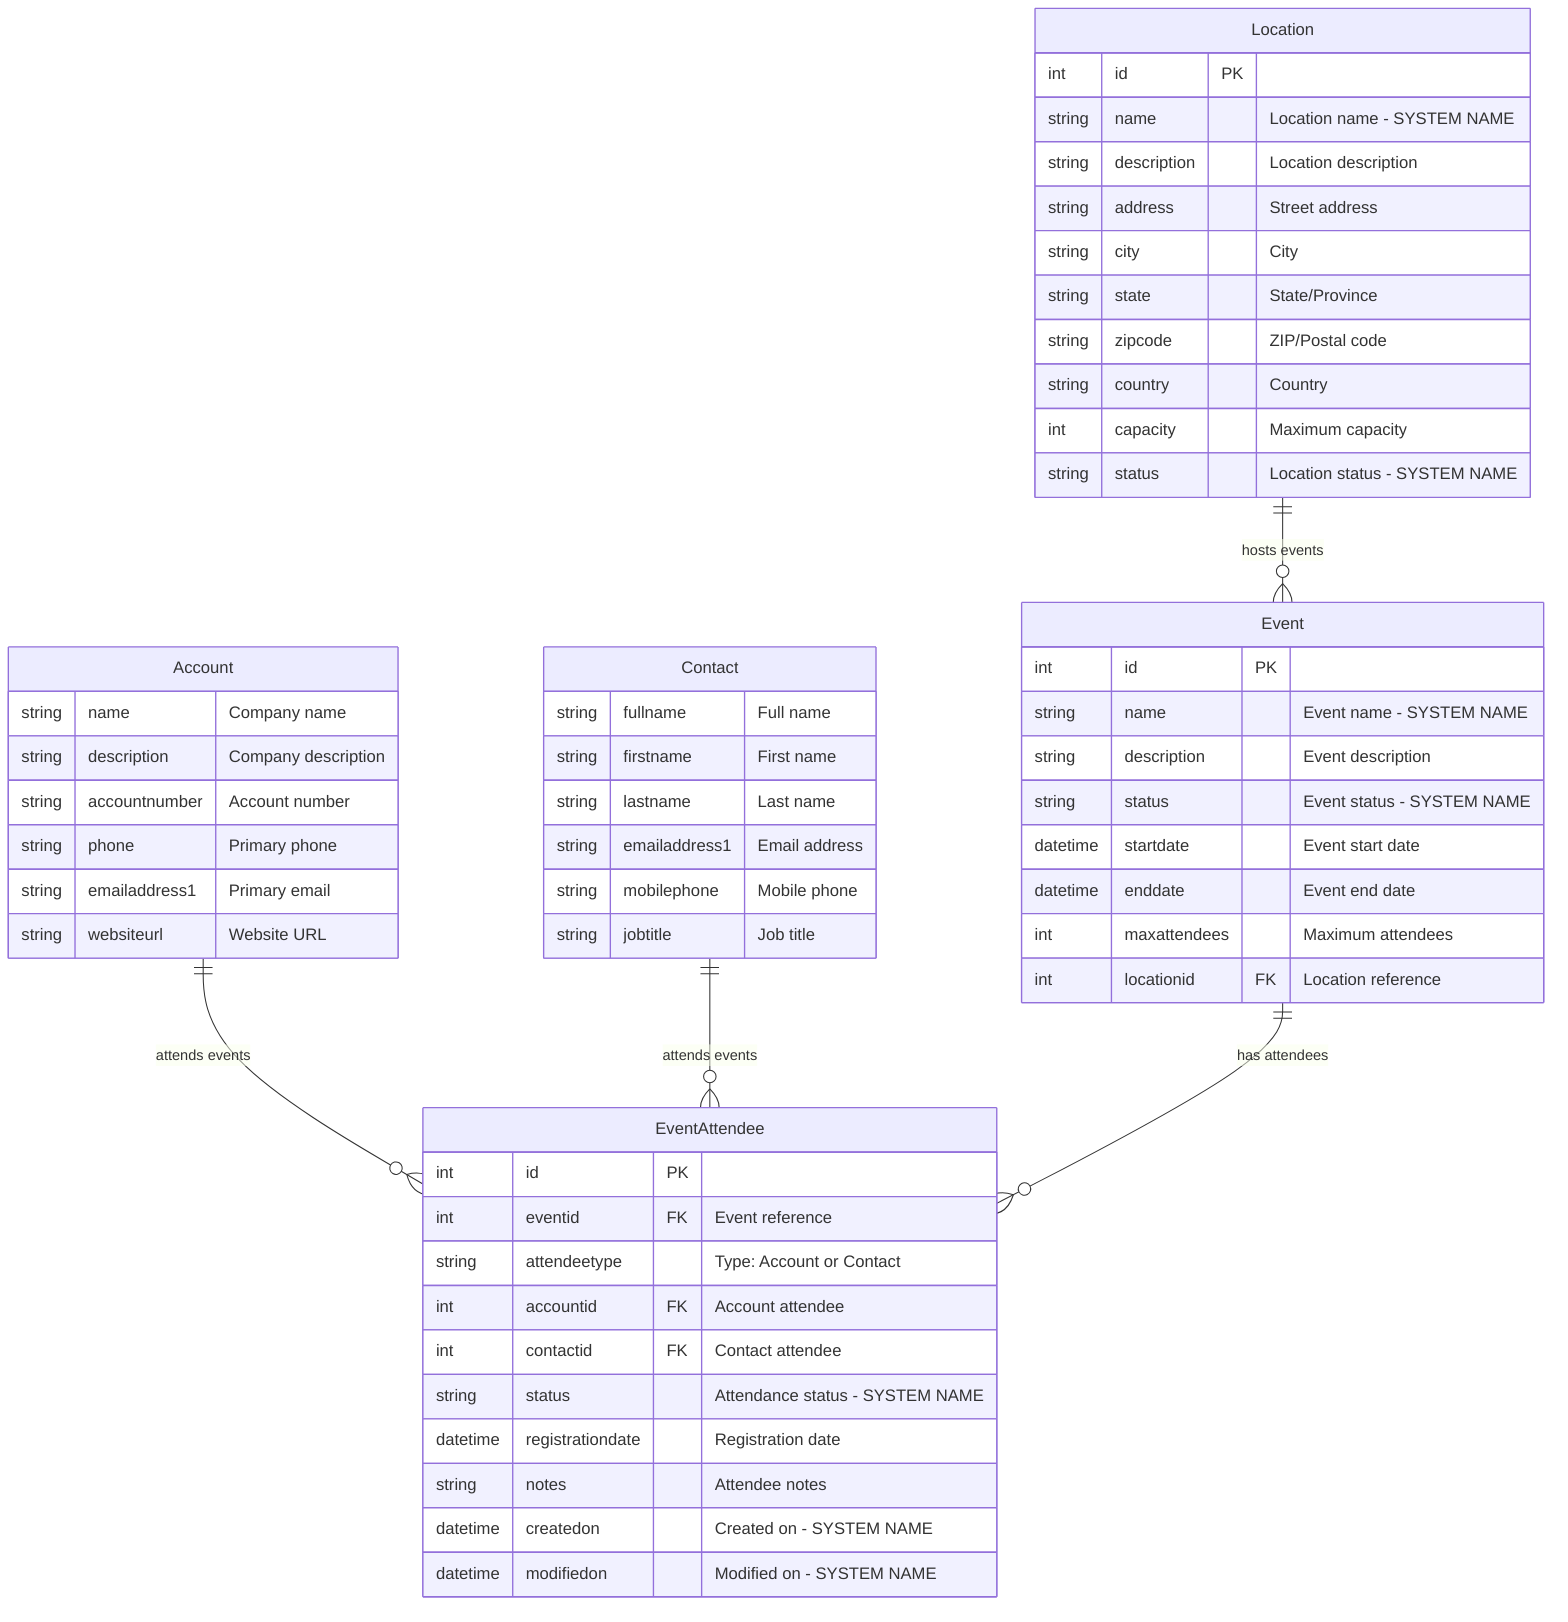 erDiagram
    %% CDM Entities (will be detected and integrated - attributes will be ignored)
    Account {
        string name "Company name"
        string description "Company description"
        string accountnumber "Account number"
        string phone "Primary phone"
        string emailaddress1 "Primary email"
        string websiteurl "Website URL"
    }

    Contact {
        string fullname "Full name"
        string firstname "First name"
        string lastname "Last name"
        string emailaddress1 "Email address"
        string mobilephone "Mobile phone"
        string jobtitle "Job title"
    }

    %% Custom Entities (will be created)
    Event {
        int id PK
        string name "Event name - SYSTEM NAME"
        string description "Event description"
        string status "Event status - SYSTEM NAME"
        datetime startdate "Event start date"
        datetime enddate "Event end date"
        int maxattendees "Maximum attendees"
        int locationid FK "Location reference"


    }

    Location {
        int id PK
        string name "Location name - SYSTEM NAME"
        string description "Location description"
        string address "Street address"
        string city "City"
        string state "State/Province"
        string zipcode "ZIP/Postal code"
        string country "Country"
        int capacity "Maximum capacity"
        string status "Location status - SYSTEM NAME"

    }

    %% Intersection/Junction Table (Many-to-Many)
    EventAttendee {
        int id PK
        int eventid FK "Event reference"
        string attendeetype "Type: Account or Contact"
        int accountid FK "Account attendee"
        int contactid FK "Contact attendee"
        string status "Attendance status - SYSTEM NAME"
        datetime registrationdate "Registration date"
        string notes "Attendee notes"
        datetime createdon "Created on - SYSTEM NAME"
        datetime modifiedon "Modified on - SYSTEM NAME"
    }

    %% Relationships
    Account ||--o{ EventAttendee : "attends events"
    Contact ||--o{ EventAttendee : "attends events"
    Event ||--o{ EventAttendee : "has attendees"
    Location ||--o{ Event : "hosts events"